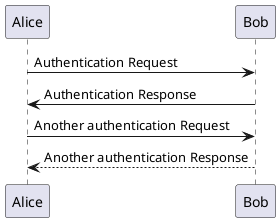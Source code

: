 @startuml
Alice->Bob: Authentication Request
Bob ->Alice: Authentication Response
Alice->Bob: Another authentication Request
Alice<--Bob: Another authentication Response
@enduml
